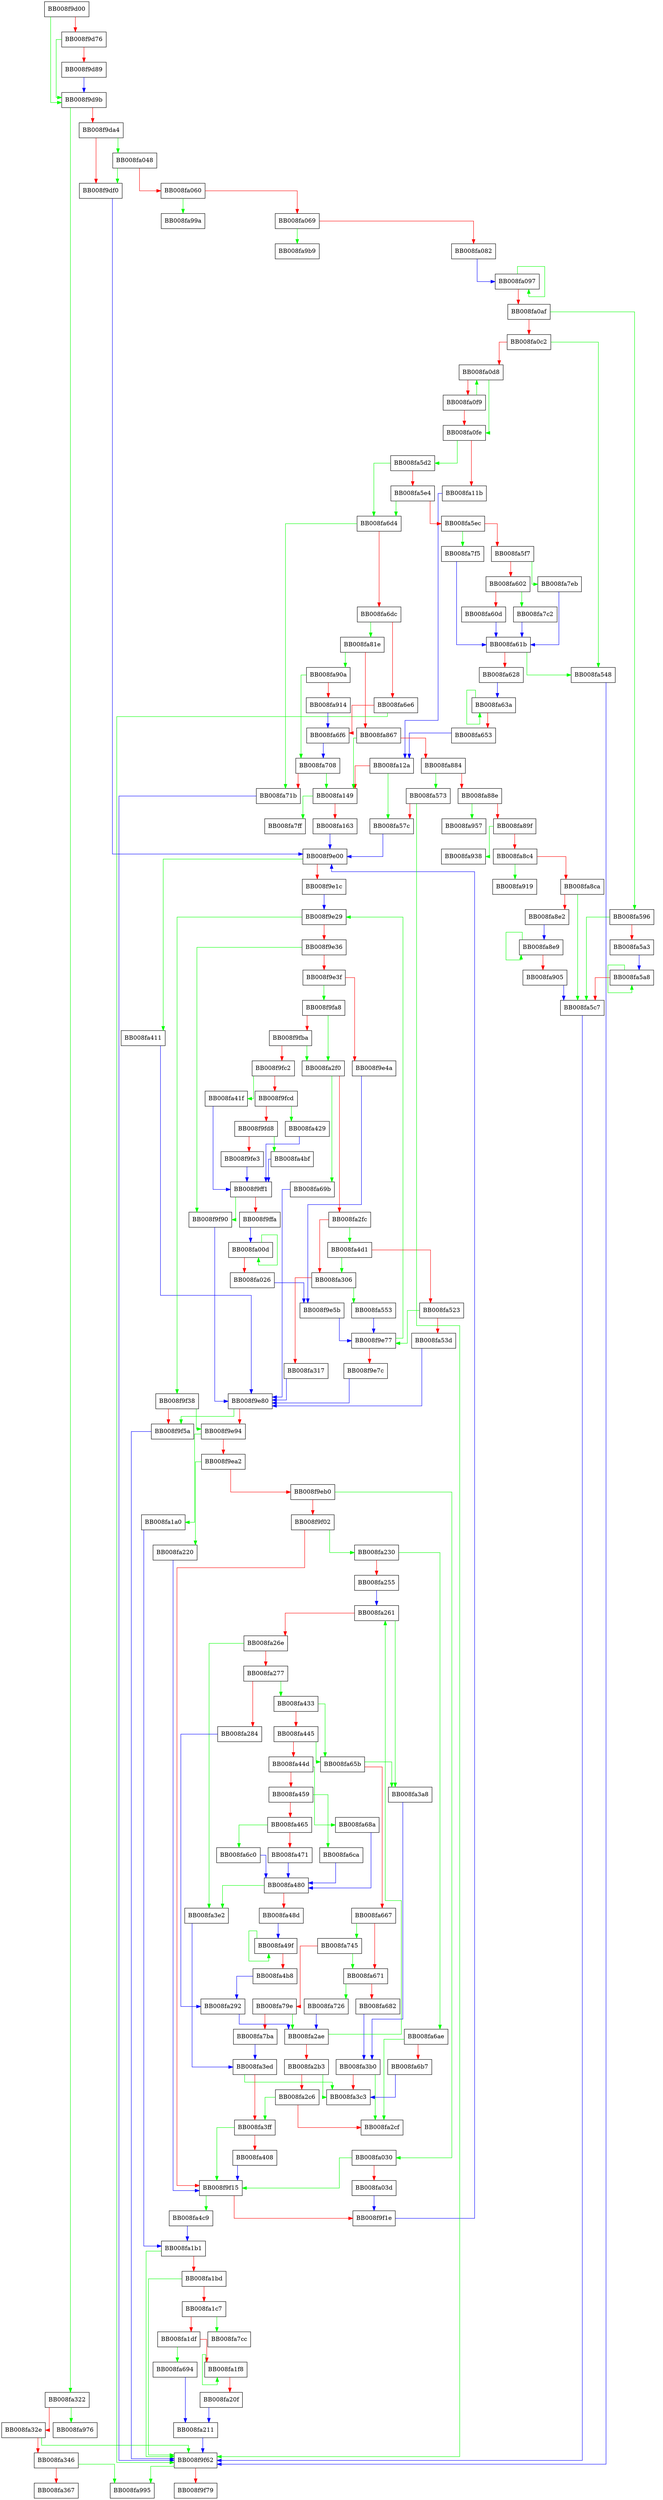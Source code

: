digraph __gconv_transform_internal_utf8 {
  node [shape="box"];
  graph [splines=ortho];
  BB008f9d00 -> BB008f9d9b [color="green"];
  BB008f9d00 -> BB008f9d76 [color="red"];
  BB008f9d76 -> BB008f9d9b [color="green"];
  BB008f9d76 -> BB008f9d89 [color="red"];
  BB008f9d89 -> BB008f9d9b [color="blue"];
  BB008f9d9b -> BB008fa322 [color="green"];
  BB008f9d9b -> BB008f9da4 [color="red"];
  BB008f9da4 -> BB008fa048 [color="green"];
  BB008f9da4 -> BB008f9df0 [color="red"];
  BB008f9df0 -> BB008f9e00 [color="blue"];
  BB008f9e00 -> BB008fa411 [color="green"];
  BB008f9e00 -> BB008f9e1c [color="red"];
  BB008f9e1c -> BB008f9e29 [color="blue"];
  BB008f9e29 -> BB008f9f38 [color="green"];
  BB008f9e29 -> BB008f9e36 [color="red"];
  BB008f9e36 -> BB008f9f90 [color="green"];
  BB008f9e36 -> BB008f9e3f [color="red"];
  BB008f9e3f -> BB008f9fa8 [color="green"];
  BB008f9e3f -> BB008f9e4a [color="red"];
  BB008f9e4a -> BB008f9e5b [color="blue"];
  BB008f9e5b -> BB008f9e77 [color="blue"];
  BB008f9e77 -> BB008f9e29 [color="green"];
  BB008f9e77 -> BB008f9e7c [color="red"];
  BB008f9e7c -> BB008f9e80 [color="blue"];
  BB008f9e80 -> BB008f9f5a [color="green"];
  BB008f9e80 -> BB008f9e94 [color="red"];
  BB008f9e94 -> BB008fa1a0 [color="green"];
  BB008f9e94 -> BB008f9ea2 [color="red"];
  BB008f9ea2 -> BB008fa220 [color="green"];
  BB008f9ea2 -> BB008f9eb0 [color="red"];
  BB008f9eb0 -> BB008fa030 [color="green"];
  BB008f9eb0 -> BB008f9f02 [color="red"];
  BB008f9f02 -> BB008fa230 [color="green"];
  BB008f9f02 -> BB008f9f15 [color="red"];
  BB008f9f15 -> BB008fa4c9 [color="green"];
  BB008f9f15 -> BB008f9f1e [color="red"];
  BB008f9f1e -> BB008f9e00 [color="blue"];
  BB008f9f38 -> BB008f9e94 [color="green"];
  BB008f9f38 -> BB008f9f5a [color="red"];
  BB008f9f5a -> BB008f9f62 [color="blue"];
  BB008f9f62 -> BB008fa995 [color="green"];
  BB008f9f62 -> BB008f9f79 [color="red"];
  BB008f9f90 -> BB008f9e80 [color="blue"];
  BB008f9fa8 -> BB008fa2f0 [color="green"];
  BB008f9fa8 -> BB008f9fba [color="red"];
  BB008f9fba -> BB008fa2f0 [color="green"];
  BB008f9fba -> BB008f9fc2 [color="red"];
  BB008f9fc2 -> BB008fa41f [color="green"];
  BB008f9fc2 -> BB008f9fcd [color="red"];
  BB008f9fcd -> BB008fa429 [color="green"];
  BB008f9fcd -> BB008f9fd8 [color="red"];
  BB008f9fd8 -> BB008fa4bf [color="green"];
  BB008f9fd8 -> BB008f9fe3 [color="red"];
  BB008f9fe3 -> BB008f9ff1 [color="blue"];
  BB008f9ff1 -> BB008f9f90 [color="green"];
  BB008f9ff1 -> BB008f9ffa [color="red"];
  BB008f9ffa -> BB008fa00d [color="blue"];
  BB008fa00d -> BB008fa00d [color="green"];
  BB008fa00d -> BB008fa026 [color="red"];
  BB008fa026 -> BB008f9e5b [color="blue"];
  BB008fa030 -> BB008f9f15 [color="green"];
  BB008fa030 -> BB008fa03d [color="red"];
  BB008fa03d -> BB008f9f1e [color="blue"];
  BB008fa048 -> BB008f9df0 [color="green"];
  BB008fa048 -> BB008fa060 [color="red"];
  BB008fa060 -> BB008fa99a [color="green"];
  BB008fa060 -> BB008fa069 [color="red"];
  BB008fa069 -> BB008fa9b9 [color="green"];
  BB008fa069 -> BB008fa082 [color="red"];
  BB008fa082 -> BB008fa097 [color="blue"];
  BB008fa097 -> BB008fa097 [color="green"];
  BB008fa097 -> BB008fa0af [color="red"];
  BB008fa0af -> BB008fa596 [color="green"];
  BB008fa0af -> BB008fa0c2 [color="red"];
  BB008fa0c2 -> BB008fa548 [color="green"];
  BB008fa0c2 -> BB008fa0d8 [color="red"];
  BB008fa0d8 -> BB008fa0fe [color="green"];
  BB008fa0d8 -> BB008fa0f9 [color="red"];
  BB008fa0f9 -> BB008fa0d8 [color="green"];
  BB008fa0f9 -> BB008fa0fe [color="red"];
  BB008fa0fe -> BB008fa5d2 [color="green"];
  BB008fa0fe -> BB008fa11b [color="red"];
  BB008fa11b -> BB008fa12a [color="blue"];
  BB008fa12a -> BB008fa57c [color="green"];
  BB008fa12a -> BB008fa149 [color="red"];
  BB008fa149 -> BB008fa7ff [color="green"];
  BB008fa149 -> BB008fa163 [color="red"];
  BB008fa163 -> BB008f9e00 [color="blue"];
  BB008fa1a0 -> BB008fa1b1 [color="blue"];
  BB008fa1b1 -> BB008f9f62 [color="green"];
  BB008fa1b1 -> BB008fa1bd [color="red"];
  BB008fa1bd -> BB008f9f62 [color="green"];
  BB008fa1bd -> BB008fa1c7 [color="red"];
  BB008fa1c7 -> BB008fa7cc [color="green"];
  BB008fa1c7 -> BB008fa1df [color="red"];
  BB008fa1df -> BB008fa694 [color="green"];
  BB008fa1df -> BB008fa1f8 [color="red"];
  BB008fa1f8 -> BB008fa1f8 [color="green"];
  BB008fa1f8 -> BB008fa20f [color="red"];
  BB008fa20f -> BB008fa211 [color="blue"];
  BB008fa211 -> BB008f9f62 [color="blue"];
  BB008fa220 -> BB008f9f15 [color="blue"];
  BB008fa230 -> BB008fa6ae [color="green"];
  BB008fa230 -> BB008fa255 [color="red"];
  BB008fa255 -> BB008fa261 [color="blue"];
  BB008fa261 -> BB008fa3a8 [color="green"];
  BB008fa261 -> BB008fa26e [color="red"];
  BB008fa26e -> BB008fa3e2 [color="green"];
  BB008fa26e -> BB008fa277 [color="red"];
  BB008fa277 -> BB008fa433 [color="green"];
  BB008fa277 -> BB008fa284 [color="red"];
  BB008fa284 -> BB008fa292 [color="blue"];
  BB008fa292 -> BB008fa2ae [color="blue"];
  BB008fa2ae -> BB008fa261 [color="green"];
  BB008fa2ae -> BB008fa2b3 [color="red"];
  BB008fa2b3 -> BB008fa3c3 [color="green"];
  BB008fa2b3 -> BB008fa2c6 [color="red"];
  BB008fa2c6 -> BB008fa3ff [color="green"];
  BB008fa2c6 -> BB008fa2cf [color="red"];
  BB008fa2f0 -> BB008fa69b [color="green"];
  BB008fa2f0 -> BB008fa2fc [color="red"];
  BB008fa2fc -> BB008fa4d1 [color="green"];
  BB008fa2fc -> BB008fa306 [color="red"];
  BB008fa306 -> BB008fa553 [color="green"];
  BB008fa306 -> BB008fa317 [color="red"];
  BB008fa317 -> BB008f9e80 [color="blue"];
  BB008fa322 -> BB008fa976 [color="green"];
  BB008fa322 -> BB008fa32e [color="red"];
  BB008fa32e -> BB008f9f62 [color="green"];
  BB008fa32e -> BB008fa346 [color="red"];
  BB008fa346 -> BB008fa995 [color="green"];
  BB008fa346 -> BB008fa367 [color="red"];
  BB008fa3a8 -> BB008fa3b0 [color="blue"];
  BB008fa3b0 -> BB008fa2cf [color="green"];
  BB008fa3b0 -> BB008fa3c3 [color="red"];
  BB008fa3e2 -> BB008fa3ed [color="blue"];
  BB008fa3ed -> BB008fa3c3 [color="green"];
  BB008fa3ed -> BB008fa3ff [color="red"];
  BB008fa3ff -> BB008f9f15 [color="green"];
  BB008fa3ff -> BB008fa408 [color="red"];
  BB008fa408 -> BB008f9f15 [color="blue"];
  BB008fa411 -> BB008f9e80 [color="blue"];
  BB008fa41f -> BB008f9ff1 [color="blue"];
  BB008fa429 -> BB008f9ff1 [color="blue"];
  BB008fa433 -> BB008fa65b [color="green"];
  BB008fa433 -> BB008fa445 [color="red"];
  BB008fa445 -> BB008fa65b [color="green"];
  BB008fa445 -> BB008fa44d [color="red"];
  BB008fa44d -> BB008fa68a [color="green"];
  BB008fa44d -> BB008fa459 [color="red"];
  BB008fa459 -> BB008fa6ca [color="green"];
  BB008fa459 -> BB008fa465 [color="red"];
  BB008fa465 -> BB008fa6c0 [color="green"];
  BB008fa465 -> BB008fa471 [color="red"];
  BB008fa471 -> BB008fa480 [color="blue"];
  BB008fa480 -> BB008fa3e2 [color="green"];
  BB008fa480 -> BB008fa48d [color="red"];
  BB008fa48d -> BB008fa49f [color="blue"];
  BB008fa49f -> BB008fa49f [color="green"];
  BB008fa49f -> BB008fa4b8 [color="red"];
  BB008fa4b8 -> BB008fa292 [color="blue"];
  BB008fa4bf -> BB008f9ff1 [color="blue"];
  BB008fa4c9 -> BB008fa1b1 [color="blue"];
  BB008fa4d1 -> BB008fa306 [color="green"];
  BB008fa4d1 -> BB008fa523 [color="red"];
  BB008fa523 -> BB008f9e77 [color="green"];
  BB008fa523 -> BB008fa53d [color="red"];
  BB008fa53d -> BB008f9e80 [color="blue"];
  BB008fa548 -> BB008f9f62 [color="blue"];
  BB008fa553 -> BB008f9e77 [color="blue"];
  BB008fa573 -> BB008f9f62 [color="green"];
  BB008fa573 -> BB008fa57c [color="red"];
  BB008fa57c -> BB008f9e00 [color="blue"];
  BB008fa596 -> BB008fa5c7 [color="green"];
  BB008fa596 -> BB008fa5a3 [color="red"];
  BB008fa5a3 -> BB008fa5a8 [color="blue"];
  BB008fa5a8 -> BB008fa5a8 [color="green"];
  BB008fa5a8 -> BB008fa5c7 [color="red"];
  BB008fa5c7 -> BB008f9f62 [color="blue"];
  BB008fa5d2 -> BB008fa6d4 [color="green"];
  BB008fa5d2 -> BB008fa5e4 [color="red"];
  BB008fa5e4 -> BB008fa6d4 [color="green"];
  BB008fa5e4 -> BB008fa5ec [color="red"];
  BB008fa5ec -> BB008fa7f5 [color="green"];
  BB008fa5ec -> BB008fa5f7 [color="red"];
  BB008fa5f7 -> BB008fa7eb [color="green"];
  BB008fa5f7 -> BB008fa602 [color="red"];
  BB008fa602 -> BB008fa7c2 [color="green"];
  BB008fa602 -> BB008fa60d [color="red"];
  BB008fa60d -> BB008fa61b [color="blue"];
  BB008fa61b -> BB008fa548 [color="green"];
  BB008fa61b -> BB008fa628 [color="red"];
  BB008fa628 -> BB008fa63a [color="blue"];
  BB008fa63a -> BB008fa63a [color="green"];
  BB008fa63a -> BB008fa653 [color="red"];
  BB008fa653 -> BB008fa12a [color="blue"];
  BB008fa65b -> BB008fa3a8 [color="green"];
  BB008fa65b -> BB008fa667 [color="red"];
  BB008fa667 -> BB008fa745 [color="green"];
  BB008fa667 -> BB008fa671 [color="red"];
  BB008fa671 -> BB008fa726 [color="green"];
  BB008fa671 -> BB008fa682 [color="red"];
  BB008fa682 -> BB008fa3b0 [color="blue"];
  BB008fa68a -> BB008fa480 [color="blue"];
  BB008fa694 -> BB008fa211 [color="blue"];
  BB008fa69b -> BB008f9e80 [color="blue"];
  BB008fa6ae -> BB008fa2cf [color="green"];
  BB008fa6ae -> BB008fa6b7 [color="red"];
  BB008fa6b7 -> BB008fa3c3 [color="blue"];
  BB008fa6c0 -> BB008fa480 [color="blue"];
  BB008fa6ca -> BB008fa480 [color="blue"];
  BB008fa6d4 -> BB008fa71b [color="green"];
  BB008fa6d4 -> BB008fa6dc [color="red"];
  BB008fa6dc -> BB008fa81e [color="green"];
  BB008fa6dc -> BB008fa6e6 [color="red"];
  BB008fa6e6 -> BB008f9f62 [color="green"];
  BB008fa6e6 -> BB008fa6f6 [color="red"];
  BB008fa6f6 -> BB008fa708 [color="blue"];
  BB008fa708 -> BB008fa149 [color="green"];
  BB008fa708 -> BB008fa71b [color="red"];
  BB008fa71b -> BB008f9f62 [color="blue"];
  BB008fa726 -> BB008fa2ae [color="blue"];
  BB008fa745 -> BB008fa671 [color="green"];
  BB008fa745 -> BB008fa79e [color="red"];
  BB008fa79e -> BB008fa2ae [color="green"];
  BB008fa79e -> BB008fa7ba [color="red"];
  BB008fa7ba -> BB008fa3ed [color="blue"];
  BB008fa7c2 -> BB008fa61b [color="blue"];
  BB008fa7eb -> BB008fa61b [color="blue"];
  BB008fa7f5 -> BB008fa61b [color="blue"];
  BB008fa81e -> BB008fa90a [color="green"];
  BB008fa81e -> BB008fa867 [color="red"];
  BB008fa867 -> BB008fa149 [color="green"];
  BB008fa867 -> BB008fa884 [color="red"];
  BB008fa884 -> BB008fa573 [color="green"];
  BB008fa884 -> BB008fa88e [color="red"];
  BB008fa88e -> BB008fa957 [color="green"];
  BB008fa88e -> BB008fa89f [color="red"];
  BB008fa89f -> BB008fa938 [color="green"];
  BB008fa89f -> BB008fa8c4 [color="red"];
  BB008fa8c4 -> BB008fa919 [color="green"];
  BB008fa8c4 -> BB008fa8ca [color="red"];
  BB008fa8ca -> BB008fa5c7 [color="green"];
  BB008fa8ca -> BB008fa8e2 [color="red"];
  BB008fa8e2 -> BB008fa8e9 [color="blue"];
  BB008fa8e9 -> BB008fa8e9 [color="green"];
  BB008fa8e9 -> BB008fa905 [color="red"];
  BB008fa905 -> BB008fa5c7 [color="blue"];
  BB008fa90a -> BB008fa708 [color="green"];
  BB008fa90a -> BB008fa914 [color="red"];
  BB008fa914 -> BB008fa6f6 [color="blue"];
}